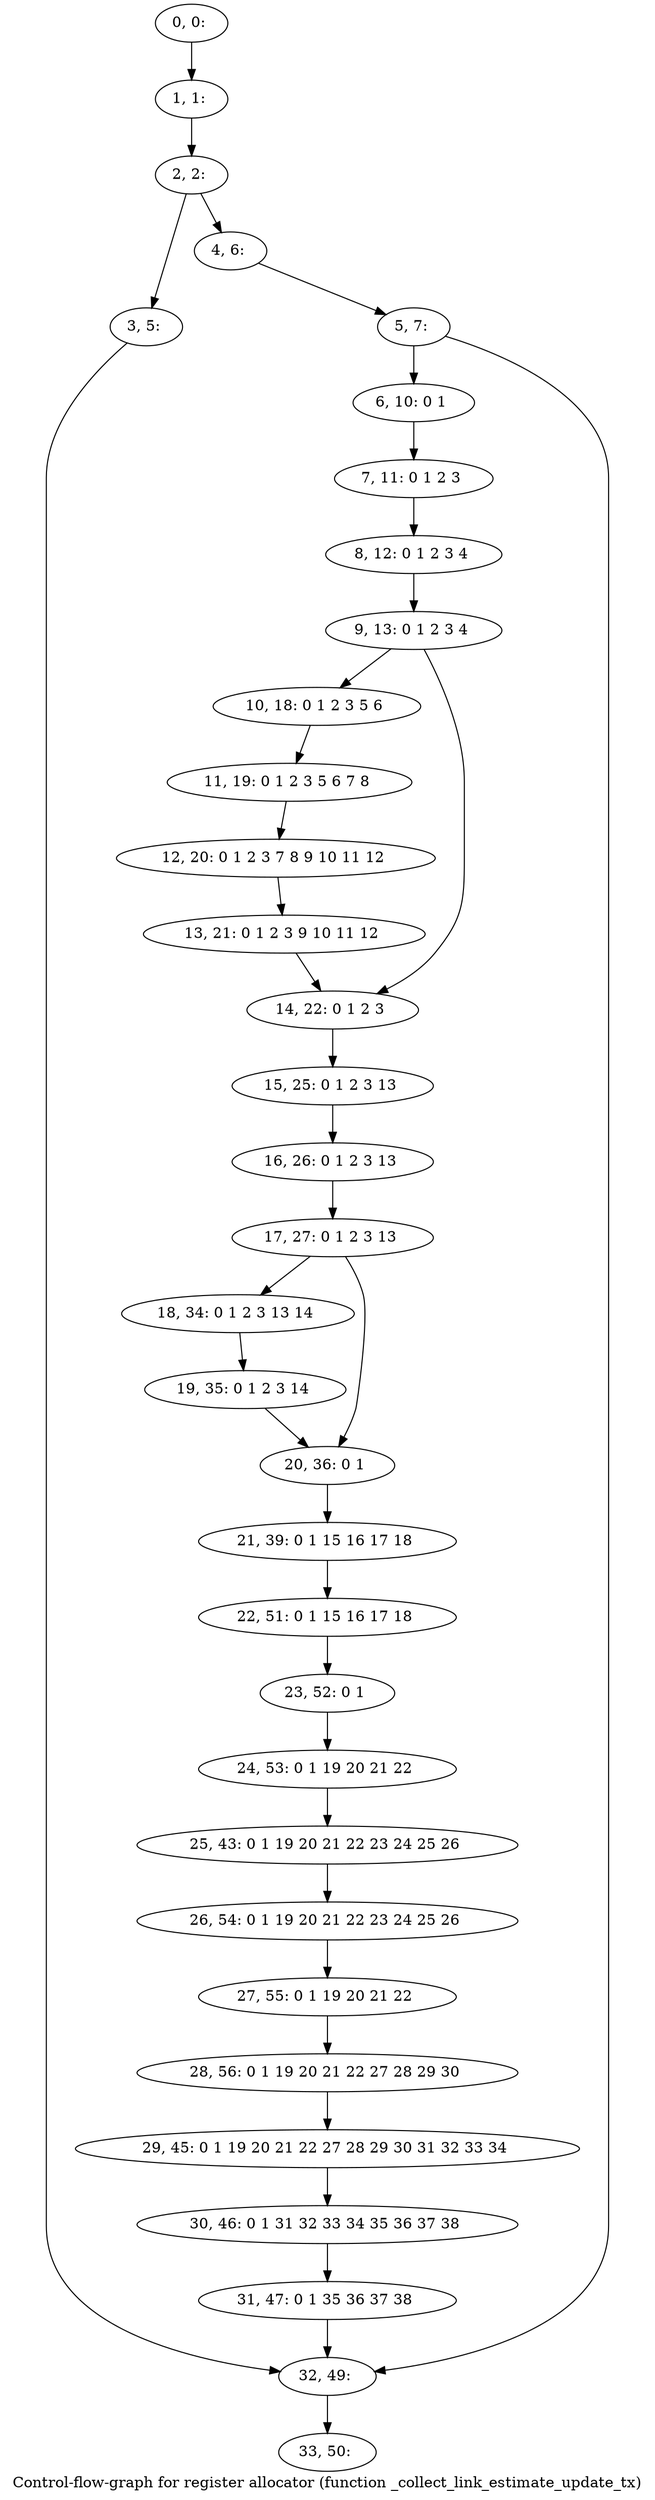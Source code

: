 digraph G {
graph [label="Control-flow-graph for register allocator (function _collect_link_estimate_update_tx)"]
0[label="0, 0: "];
1[label="1, 1: "];
2[label="2, 2: "];
3[label="3, 5: "];
4[label="4, 6: "];
5[label="5, 7: "];
6[label="6, 10: 0 1 "];
7[label="7, 11: 0 1 2 3 "];
8[label="8, 12: 0 1 2 3 4 "];
9[label="9, 13: 0 1 2 3 4 "];
10[label="10, 18: 0 1 2 3 5 6 "];
11[label="11, 19: 0 1 2 3 5 6 7 8 "];
12[label="12, 20: 0 1 2 3 7 8 9 10 11 12 "];
13[label="13, 21: 0 1 2 3 9 10 11 12 "];
14[label="14, 22: 0 1 2 3 "];
15[label="15, 25: 0 1 2 3 13 "];
16[label="16, 26: 0 1 2 3 13 "];
17[label="17, 27: 0 1 2 3 13 "];
18[label="18, 34: 0 1 2 3 13 14 "];
19[label="19, 35: 0 1 2 3 14 "];
20[label="20, 36: 0 1 "];
21[label="21, 39: 0 1 15 16 17 18 "];
22[label="22, 51: 0 1 15 16 17 18 "];
23[label="23, 52: 0 1 "];
24[label="24, 53: 0 1 19 20 21 22 "];
25[label="25, 43: 0 1 19 20 21 22 23 24 25 26 "];
26[label="26, 54: 0 1 19 20 21 22 23 24 25 26 "];
27[label="27, 55: 0 1 19 20 21 22 "];
28[label="28, 56: 0 1 19 20 21 22 27 28 29 30 "];
29[label="29, 45: 0 1 19 20 21 22 27 28 29 30 31 32 33 34 "];
30[label="30, 46: 0 1 31 32 33 34 35 36 37 38 "];
31[label="31, 47: 0 1 35 36 37 38 "];
32[label="32, 49: "];
33[label="33, 50: "];
0->1 ;
1->2 ;
2->3 ;
2->4 ;
3->32 ;
4->5 ;
5->6 ;
5->32 ;
6->7 ;
7->8 ;
8->9 ;
9->10 ;
9->14 ;
10->11 ;
11->12 ;
12->13 ;
13->14 ;
14->15 ;
15->16 ;
16->17 ;
17->18 ;
17->20 ;
18->19 ;
19->20 ;
20->21 ;
21->22 ;
22->23 ;
23->24 ;
24->25 ;
25->26 ;
26->27 ;
27->28 ;
28->29 ;
29->30 ;
30->31 ;
31->32 ;
32->33 ;
}
